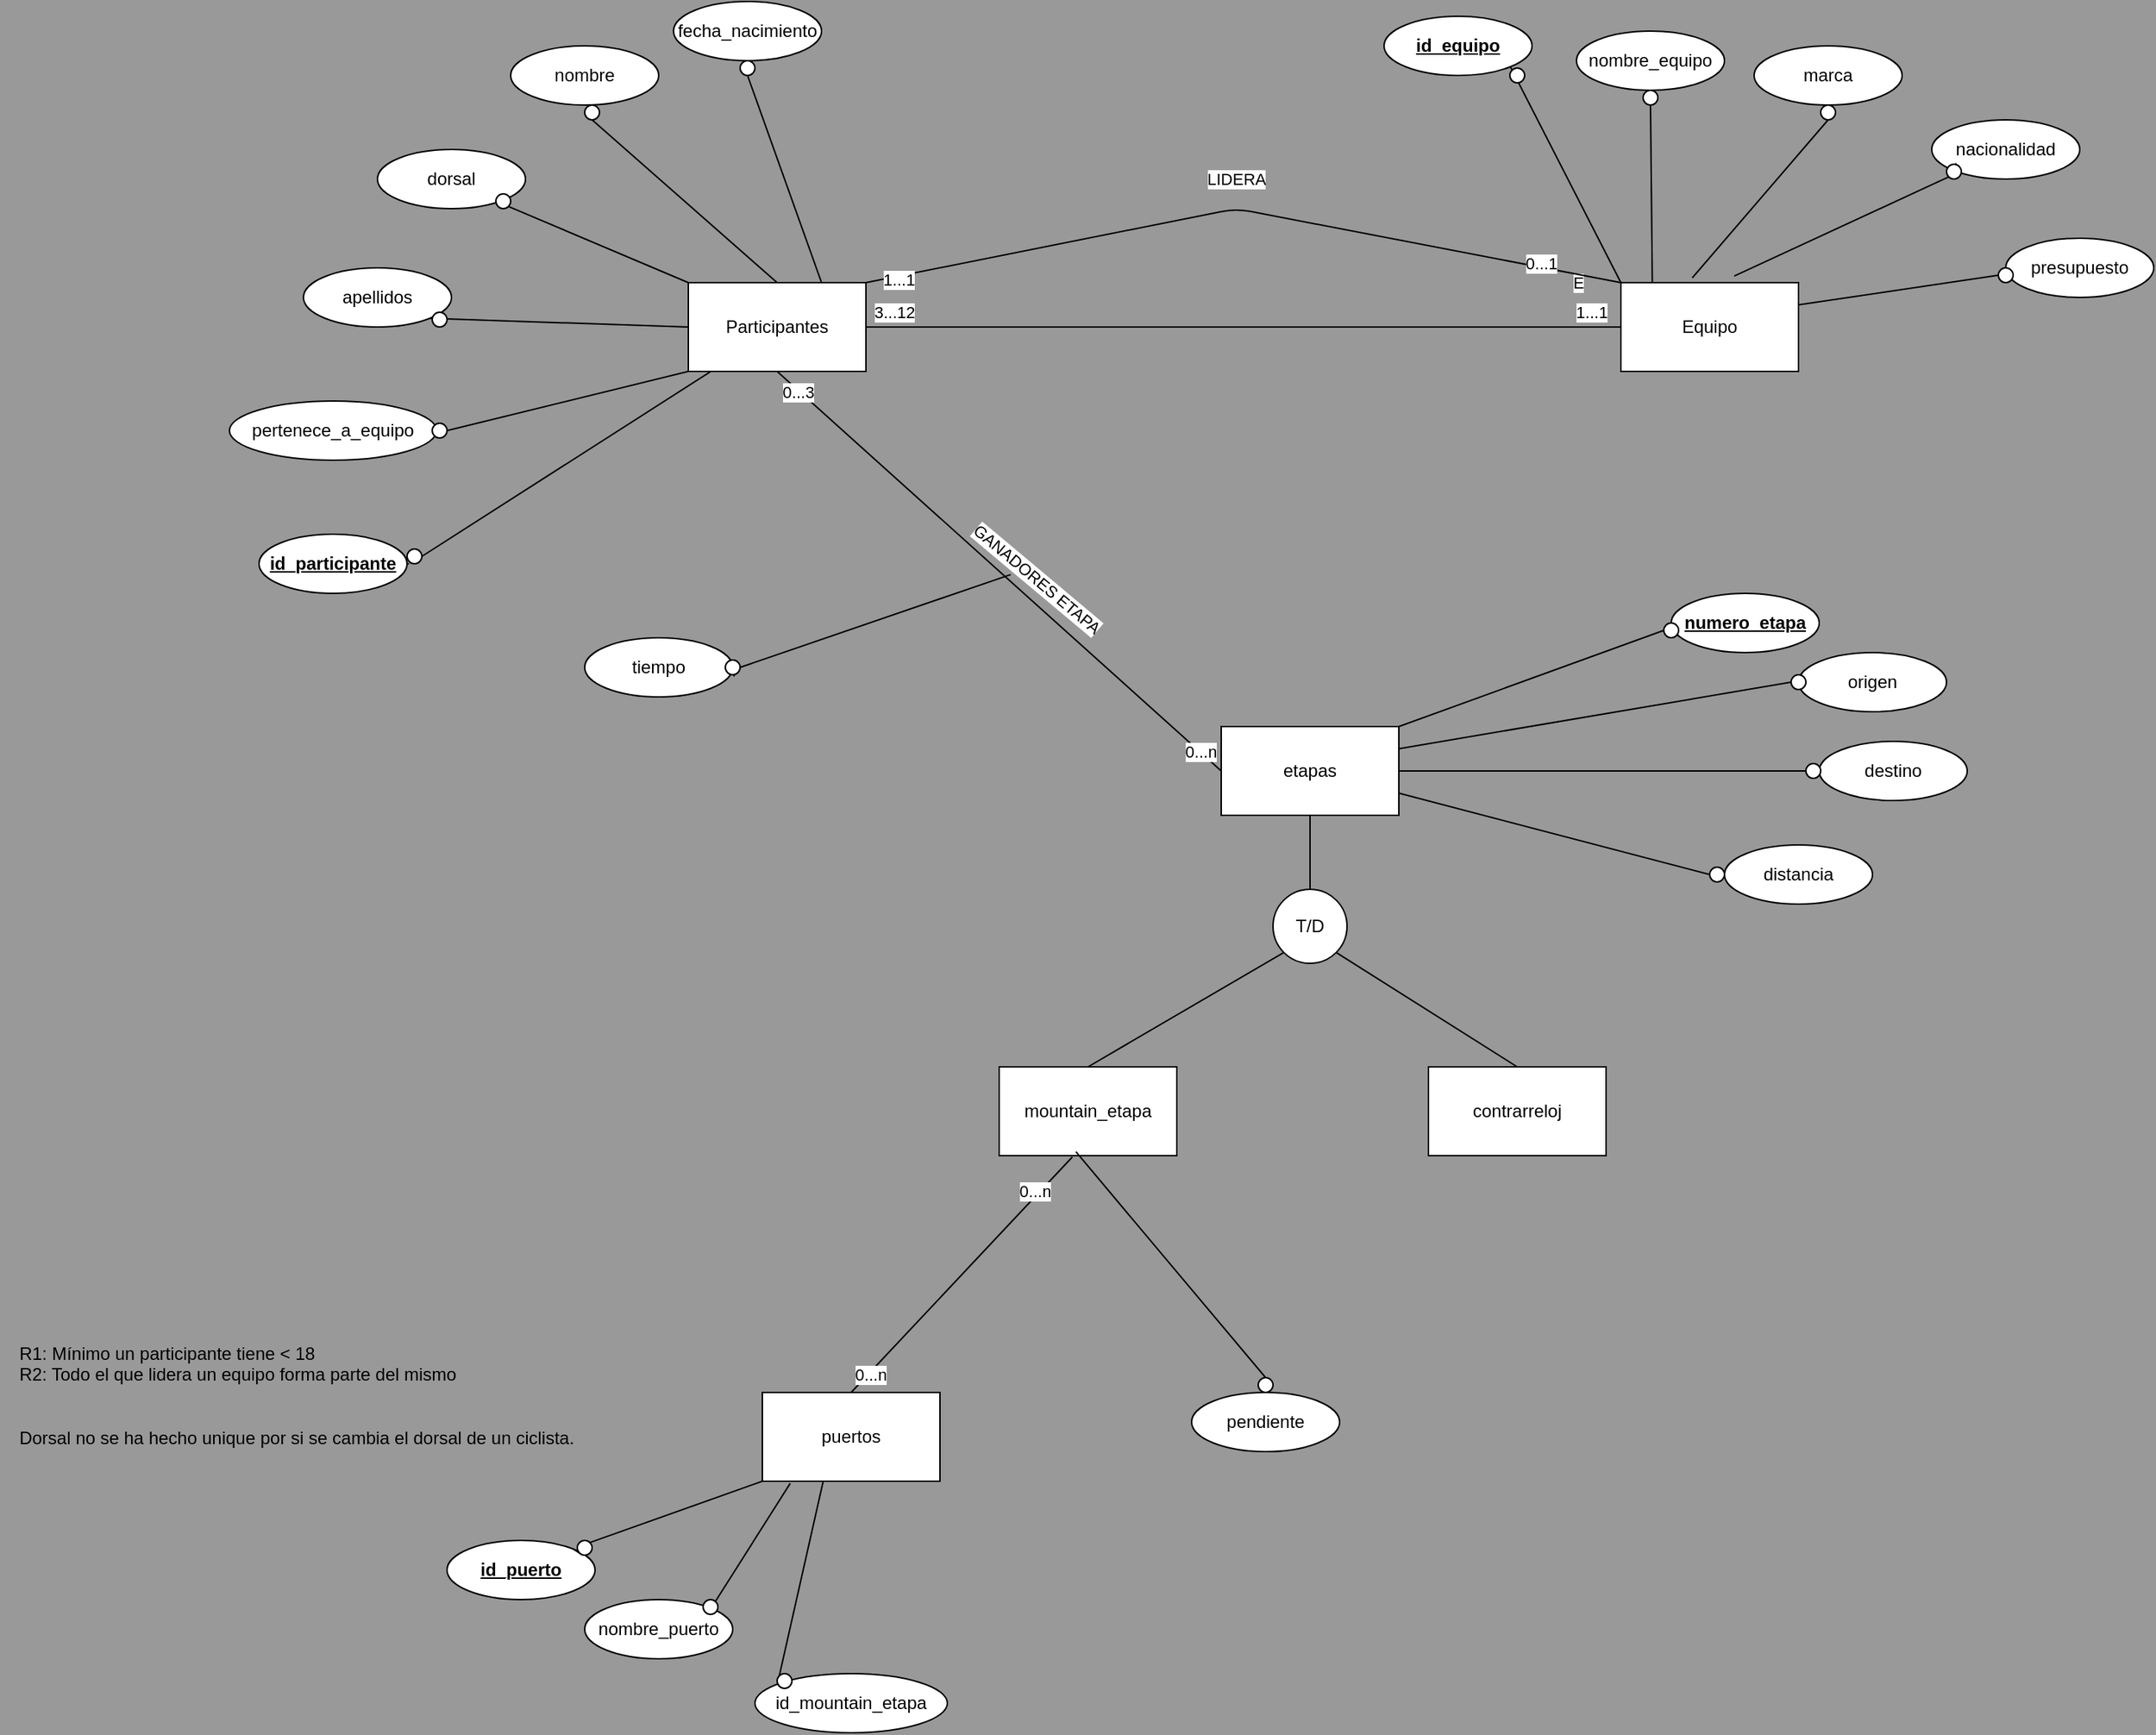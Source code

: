<mxfile>
    <diagram id="bWEQ12FyVyrEvyAU5NzH" name="Página-1">
        <mxGraphModel dx="1951" dy="1724" grid="1" gridSize="10" guides="1" tooltips="1" connect="1" arrows="1" fold="1" page="1" pageScale="1" pageWidth="827" pageHeight="1169" background="#999999" math="0" shadow="0">
            <root>
                <mxCell id="0"/>
                <mxCell id="1" parent="0"/>
                <mxCell id="56" style="edgeStyle=none;html=1;entryX=0;entryY=0.5;entryDx=0;entryDy=0;endArrow=none;endFill=0;exitX=1;exitY=0.5;exitDx=0;exitDy=0;" parent="1" source="2" target="3" edge="1">
                    <mxGeometry relative="1" as="geometry">
                        <mxPoint x="-110" y="100" as="sourcePoint"/>
                    </mxGeometry>
                </mxCell>
                <mxCell id="57" value="3...12" style="edgeLabel;html=1;align=center;verticalAlign=middle;resizable=0;points=[];" parent="56" vertex="1" connectable="0">
                    <mxGeometry x="-0.91" y="1" relative="1" as="geometry">
                        <mxPoint x="-4" y="-9" as="offset"/>
                    </mxGeometry>
                </mxCell>
                <mxCell id="59" value="1...1" style="edgeLabel;html=1;align=center;verticalAlign=middle;resizable=0;points=[];" parent="56" vertex="1" connectable="0">
                    <mxGeometry x="0.937" y="4" relative="1" as="geometry">
                        <mxPoint x="-4" y="-6" as="offset"/>
                    </mxGeometry>
                </mxCell>
                <mxCell id="70" value="E" style="edgeLabel;html=1;align=center;verticalAlign=middle;resizable=0;points=[];" parent="56" vertex="1" connectable="0">
                    <mxGeometry x="0.762" relative="1" as="geometry">
                        <mxPoint x="31" y="-30" as="offset"/>
                    </mxGeometry>
                </mxCell>
                <mxCell id="136" style="edgeStyle=none;html=1;exitX=0.5;exitY=1;exitDx=0;exitDy=0;entryX=0;entryY=0.5;entryDx=0;entryDy=0;endArrow=none;endFill=0;" edge="1" parent="1" source="2" target="4">
                    <mxGeometry relative="1" as="geometry"/>
                </mxCell>
                <mxCell id="137" value="0...3" style="edgeLabel;html=1;align=center;verticalAlign=middle;resizable=0;points=[];" vertex="1" connectable="0" parent="136">
                    <mxGeometry x="-0.902" y="-1" relative="1" as="geometry">
                        <mxPoint as="offset"/>
                    </mxGeometry>
                </mxCell>
                <mxCell id="138" value="0...n" style="edgeLabel;html=1;align=center;verticalAlign=middle;resizable=0;points=[];" vertex="1" connectable="0" parent="136">
                    <mxGeometry x="0.902" relative="1" as="geometry">
                        <mxPoint as="offset"/>
                    </mxGeometry>
                </mxCell>
                <mxCell id="146" value="GANADORES ETAPA" style="edgeLabel;html=1;align=center;verticalAlign=middle;resizable=0;points=[];rotation=40;" vertex="1" connectable="0" parent="136">
                    <mxGeometry x="0.161" y="1" relative="1" as="geometry">
                        <mxPoint y="-16" as="offset"/>
                    </mxGeometry>
                </mxCell>
                <mxCell id="142" style="edgeStyle=none;html=1;exitX=1;exitY=0;exitDx=0;exitDy=0;entryX=0;entryY=0;entryDx=0;entryDy=0;endArrow=none;endFill=0;" edge="1" parent="1" source="2" target="3">
                    <mxGeometry relative="1" as="geometry">
                        <Array as="points">
                            <mxPoint x="120" y="10"/>
                        </Array>
                    </mxGeometry>
                </mxCell>
                <mxCell id="143" value="LIDERA" style="edgeLabel;html=1;align=center;verticalAlign=middle;resizable=0;points=[];" vertex="1" connectable="0" parent="142">
                    <mxGeometry x="-0.066" y="3" relative="1" as="geometry">
                        <mxPoint x="13" y="-20" as="offset"/>
                    </mxGeometry>
                </mxCell>
                <mxCell id="144" value="1...1" style="edgeLabel;html=1;align=center;verticalAlign=middle;resizable=0;points=[];" vertex="1" connectable="0" parent="142">
                    <mxGeometry x="-0.915" y="-2" relative="1" as="geometry">
                        <mxPoint as="offset"/>
                    </mxGeometry>
                </mxCell>
                <mxCell id="145" value="0...1" style="edgeLabel;html=1;align=center;verticalAlign=middle;resizable=0;points=[];" vertex="1" connectable="0" parent="142">
                    <mxGeometry x="0.783" y="3" relative="1" as="geometry">
                        <mxPoint as="offset"/>
                    </mxGeometry>
                </mxCell>
                <mxCell id="2" value="Participantes" style="rounded=0;whiteSpace=wrap;html=1;" parent="1" vertex="1">
                    <mxGeometry x="-250" y="60" width="120" height="60" as="geometry"/>
                </mxCell>
                <mxCell id="3" value="Equipo" style="rounded=0;whiteSpace=wrap;html=1;" parent="1" vertex="1">
                    <mxGeometry x="380" y="60" width="120" height="60" as="geometry"/>
                </mxCell>
                <mxCell id="4" value="etapas" style="rounded=0;whiteSpace=wrap;html=1;" parent="1" vertex="1">
                    <mxGeometry x="110" y="360" width="120" height="60" as="geometry"/>
                </mxCell>
                <mxCell id="5" value="mountain_etapa" style="rounded=0;whiteSpace=wrap;html=1;" parent="1" vertex="1">
                    <mxGeometry x="-40" y="590" width="120" height="60" as="geometry"/>
                </mxCell>
                <mxCell id="6" value="contrarreloj" style="rounded=0;whiteSpace=wrap;html=1;" parent="1" vertex="1">
                    <mxGeometry x="250" y="590" width="120" height="60" as="geometry"/>
                </mxCell>
                <mxCell id="48" style="edgeStyle=none;html=1;exitX=1;exitY=1;exitDx=0;exitDy=0;entryX=0;entryY=0;entryDx=0;entryDy=0;endArrow=none;endFill=0;startArrow=none;" parent="1" source="80" target="2" edge="1">
                    <mxGeometry relative="1" as="geometry"/>
                </mxCell>
                <mxCell id="7" value="dorsal" style="ellipse;whiteSpace=wrap;html=1;" parent="1" vertex="1">
                    <mxGeometry x="-460" y="-30" width="100" height="40" as="geometry"/>
                </mxCell>
                <mxCell id="47" style="edgeStyle=none;html=1;exitX=0.5;exitY=1;exitDx=0;exitDy=0;entryX=0.5;entryY=0;entryDx=0;entryDy=0;endArrow=none;endFill=0;startArrow=none;" parent="1" source="82" target="2" edge="1">
                    <mxGeometry relative="1" as="geometry"/>
                </mxCell>
                <mxCell id="8" value="nombre" style="ellipse;whiteSpace=wrap;html=1;" parent="1" vertex="1">
                    <mxGeometry x="-370" y="-100" width="100" height="40" as="geometry"/>
                </mxCell>
                <mxCell id="49" style="edgeStyle=none;html=1;exitX=1;exitY=1;exitDx=0;exitDy=0;entryX=0;entryY=0.5;entryDx=0;entryDy=0;endArrow=none;endFill=0;" parent="1" source="9" target="2" edge="1">
                    <mxGeometry relative="1" as="geometry"/>
                </mxCell>
                <mxCell id="9" value="apellidos" style="ellipse;whiteSpace=wrap;html=1;" parent="1" vertex="1">
                    <mxGeometry x="-510" y="50" width="100" height="40" as="geometry"/>
                </mxCell>
                <mxCell id="46" style="edgeStyle=none;html=1;exitX=0.5;exitY=1;exitDx=0;exitDy=0;entryX=0.75;entryY=0;entryDx=0;entryDy=0;endArrow=none;endFill=0;startArrow=none;" parent="1" source="84" target="2" edge="1">
                    <mxGeometry relative="1" as="geometry"/>
                </mxCell>
                <mxCell id="10" value="fecha_nacimiento" style="ellipse;whiteSpace=wrap;html=1;" parent="1" vertex="1">
                    <mxGeometry x="-260" y="-130" width="100" height="40" as="geometry"/>
                </mxCell>
                <mxCell id="50" style="edgeStyle=none;html=1;exitX=1;exitY=0.5;exitDx=0;exitDy=0;entryX=0;entryY=1;entryDx=0;entryDy=0;endArrow=none;endFill=0;startArrow=none;" parent="1" source="77" target="2" edge="1">
                    <mxGeometry relative="1" as="geometry"/>
                </mxCell>
                <mxCell id="11" value="pertenece_a_equipo" style="ellipse;whiteSpace=wrap;html=1;" parent="1" vertex="1">
                    <mxGeometry x="-560" y="140" width="140" height="40" as="geometry"/>
                </mxCell>
                <mxCell id="41" style="edgeStyle=none;html=1;exitX=1;exitY=1;exitDx=0;exitDy=0;entryX=0;entryY=0;entryDx=0;entryDy=0;endArrow=none;endFill=0;" parent="1" source="12" target="3" edge="1">
                    <mxGeometry relative="1" as="geometry"/>
                </mxCell>
                <mxCell id="12" value="id_equipo" style="ellipse;whiteSpace=wrap;html=1;fontStyle=5" parent="1" vertex="1">
                    <mxGeometry x="220" y="-120" width="100" height="40" as="geometry"/>
                </mxCell>
                <mxCell id="43" style="edgeStyle=none;html=1;exitX=0.5;exitY=1;exitDx=0;exitDy=0;entryX=0.402;entryY=-0.054;entryDx=0;entryDy=0;entryPerimeter=0;endArrow=none;endFill=0;startArrow=none;" parent="1" source="97" target="3" edge="1">
                    <mxGeometry relative="1" as="geometry"/>
                </mxCell>
                <mxCell id="13" value="marca" style="ellipse;whiteSpace=wrap;html=1;" parent="1" vertex="1">
                    <mxGeometry x="470" y="-100" width="100" height="40" as="geometry"/>
                </mxCell>
                <mxCell id="44" style="edgeStyle=none;html=1;exitX=0;exitY=1;exitDx=0;exitDy=0;entryX=0.638;entryY=-0.074;entryDx=0;entryDy=0;entryPerimeter=0;endArrow=none;endFill=0;startArrow=none;" parent="1" source="99" target="3" edge="1">
                    <mxGeometry relative="1" as="geometry"/>
                </mxCell>
                <mxCell id="14" value="nacionalidad" style="ellipse;whiteSpace=wrap;html=1;" parent="1" vertex="1">
                    <mxGeometry x="590" y="-50" width="100" height="40" as="geometry"/>
                </mxCell>
                <mxCell id="45" style="edgeStyle=none;html=1;exitX=0;exitY=0.5;exitDx=0;exitDy=0;entryX=1;entryY=0.25;entryDx=0;entryDy=0;endArrow=none;endFill=0;startArrow=none;" parent="1" source="101" target="3" edge="1">
                    <mxGeometry relative="1" as="geometry"/>
                </mxCell>
                <mxCell id="15" value="presupuesto" style="ellipse;whiteSpace=wrap;html=1;" parent="1" vertex="1">
                    <mxGeometry x="640" y="30" width="100" height="40" as="geometry"/>
                </mxCell>
                <mxCell id="33" style="edgeStyle=none;html=1;exitX=0.5;exitY=0;exitDx=0;exitDy=0;entryX=0.412;entryY=1.015;entryDx=0;entryDy=0;entryPerimeter=0;endArrow=none;endFill=0;startArrow=none;" parent="1" source="120" target="5" edge="1">
                    <mxGeometry relative="1" as="geometry">
                        <mxPoint x="-90" y="790" as="sourcePoint"/>
                    </mxGeometry>
                </mxCell>
                <mxCell id="132" value="0...n" style="edgeLabel;html=1;align=center;verticalAlign=middle;resizable=0;points=[];" parent="33" vertex="1" connectable="0">
                    <mxGeometry x="0.69" y="3" relative="1" as="geometry">
                        <mxPoint as="offset"/>
                    </mxGeometry>
                </mxCell>
                <mxCell id="133" value="0...n" style="edgeLabel;html=1;align=center;verticalAlign=middle;resizable=0;points=[];" parent="33" vertex="1" connectable="0">
                    <mxGeometry x="-0.839" y="-1" relative="1" as="geometry">
                        <mxPoint as="offset"/>
                    </mxGeometry>
                </mxCell>
                <mxCell id="35" style="edgeStyle=none;html=1;exitX=0.5;exitY=0;exitDx=0;exitDy=0;entryX=0.432;entryY=0.956;entryDx=0;entryDy=0;entryPerimeter=0;endArrow=none;endFill=0;startArrow=none;" parent="1" source="105" target="5" edge="1">
                    <mxGeometry relative="1" as="geometry"/>
                </mxCell>
                <mxCell id="22" value="pendiente" style="ellipse;whiteSpace=wrap;html=1;" parent="1" vertex="1">
                    <mxGeometry x="90" y="810" width="100" height="40" as="geometry"/>
                </mxCell>
                <mxCell id="36" style="edgeStyle=none;html=1;exitX=0;exitY=0.5;exitDx=0;exitDy=0;entryX=1;entryY=0;entryDx=0;entryDy=0;endArrow=none;endFill=0;startArrow=none;" parent="1" source="86" target="4" edge="1">
                    <mxGeometry relative="1" as="geometry"/>
                </mxCell>
                <mxCell id="24" value="numero_etapa" style="ellipse;whiteSpace=wrap;html=1;fontStyle=5" parent="1" vertex="1">
                    <mxGeometry x="414" y="270" width="100" height="40" as="geometry"/>
                </mxCell>
                <mxCell id="37" style="edgeStyle=none;html=1;exitX=0;exitY=0.5;exitDx=0;exitDy=0;entryX=1;entryY=0.25;entryDx=0;entryDy=0;endArrow=none;endFill=0;startArrow=none;" parent="1" source="88" target="4" edge="1">
                    <mxGeometry relative="1" as="geometry"/>
                </mxCell>
                <mxCell id="25" value="origen" style="ellipse;whiteSpace=wrap;html=1;" parent="1" vertex="1">
                    <mxGeometry x="500" y="310" width="100" height="40" as="geometry"/>
                </mxCell>
                <mxCell id="38" style="edgeStyle=none;html=1;exitX=0;exitY=0.5;exitDx=0;exitDy=0;entryX=1;entryY=0.5;entryDx=0;entryDy=0;endArrow=none;endFill=0;startArrow=none;" parent="1" source="90" target="4" edge="1">
                    <mxGeometry relative="1" as="geometry"/>
                </mxCell>
                <mxCell id="26" value="destino" style="ellipse;whiteSpace=wrap;html=1;" parent="1" vertex="1">
                    <mxGeometry x="514" y="370" width="100" height="40" as="geometry"/>
                </mxCell>
                <mxCell id="39" style="edgeStyle=none;html=1;exitX=0;exitY=0.5;exitDx=0;exitDy=0;entryX=1;entryY=0.75;entryDx=0;entryDy=0;endArrow=none;endFill=0;startArrow=none;" parent="1" source="92" target="4" edge="1">
                    <mxGeometry relative="1" as="geometry"/>
                </mxCell>
                <mxCell id="27" value="distancia" style="ellipse;whiteSpace=wrap;html=1;" parent="1" vertex="1">
                    <mxGeometry x="450" y="440" width="100" height="40" as="geometry"/>
                </mxCell>
                <mxCell id="42" style="edgeStyle=none;html=1;exitX=0.5;exitY=1;exitDx=0;exitDy=0;entryX=0.177;entryY=0.005;entryDx=0;entryDy=0;entryPerimeter=0;endArrow=none;endFill=0;startArrow=none;" parent="1" source="95" target="3" edge="1">
                    <mxGeometry relative="1" as="geometry"/>
                </mxCell>
                <mxCell id="40" value="nombre_equipo" style="ellipse;whiteSpace=wrap;html=1;" parent="1" vertex="1">
                    <mxGeometry x="350" y="-110" width="100" height="40" as="geometry"/>
                </mxCell>
                <mxCell id="53" style="edgeStyle=none;html=1;exitX=0.5;exitY=0;exitDx=0;exitDy=0;entryX=0.5;entryY=1;entryDx=0;entryDy=0;endArrow=none;endFill=0;" parent="1" source="52" target="4" edge="1">
                    <mxGeometry relative="1" as="geometry"/>
                </mxCell>
                <mxCell id="54" style="edgeStyle=none;html=1;exitX=0;exitY=1;exitDx=0;exitDy=0;entryX=0.5;entryY=0;entryDx=0;entryDy=0;endArrow=none;endFill=0;" parent="1" source="52" target="5" edge="1">
                    <mxGeometry relative="1" as="geometry"/>
                </mxCell>
                <mxCell id="55" style="edgeStyle=none;html=1;exitX=1;exitY=1;exitDx=0;exitDy=0;entryX=0.5;entryY=0;entryDx=0;entryDy=0;endArrow=none;endFill=0;" parent="1" source="52" target="6" edge="1">
                    <mxGeometry relative="1" as="geometry"/>
                </mxCell>
                <mxCell id="52" value="T/D" style="ellipse;whiteSpace=wrap;html=1;aspect=fixed;" parent="1" vertex="1">
                    <mxGeometry x="145" y="470" width="50" height="50" as="geometry"/>
                </mxCell>
                <mxCell id="61" style="edgeStyle=none;html=1;exitX=1;exitY=0.5;exitDx=0;exitDy=0;entryX=0.123;entryY=1.005;entryDx=0;entryDy=0;entryPerimeter=0;endArrow=none;endFill=0;startArrow=none;" parent="1" source="75" target="2" edge="1">
                    <mxGeometry relative="1" as="geometry"/>
                </mxCell>
                <mxCell id="60" value="id_participante" style="ellipse;whiteSpace=wrap;html=1;fontStyle=5" parent="1" vertex="1">
                    <mxGeometry x="-540" y="230" width="100" height="40" as="geometry"/>
                </mxCell>
                <mxCell id="62" value="&lt;br&gt;&lt;div style=&quot;text-align: left;&quot;&gt;R1: Mínimo un participante tiene &amp;lt; 18&amp;nbsp;&lt;/div&gt;&lt;div style=&quot;text-align: left;&quot;&gt;R2: Todo el que lidera un equipo forma parte del mismo&lt;/div&gt;&lt;div style=&quot;text-align: left;&quot;&gt;&lt;br&gt;&lt;/div&gt;&lt;div style=&quot;text-align: left;&quot;&gt;&lt;br&gt;&lt;/div&gt;&lt;div style=&quot;text-align: left;&quot;&gt;Dorsal no se ha hecho unique por si se cambia el dorsal de un ciclista.&lt;/div&gt;" style="text;html=1;align=center;verticalAlign=middle;resizable=0;points=[];autosize=1;strokeColor=none;fillColor=none;" parent="1" vertex="1">
                    <mxGeometry x="-715" y="755" width="400" height="100" as="geometry"/>
                </mxCell>
                <mxCell id="63" value="tiempo" style="ellipse;whiteSpace=wrap;html=1;" parent="1" vertex="1">
                    <mxGeometry x="-320" y="300" width="100" height="40" as="geometry"/>
                </mxCell>
                <mxCell id="74" value="" style="edgeStyle=none;html=1;exitX=1;exitY=0.5;exitDx=0;exitDy=0;entryX=0.59;entryY=1.118;entryDx=0;entryDy=0;endArrow=none;endFill=0;entryPerimeter=0;startArrow=none;" parent="1" source="73" edge="1">
                    <mxGeometry relative="1" as="geometry">
                        <mxPoint x="-360.0" y="410" as="sourcePoint"/>
                        <mxPoint x="-32.265" y="257.302" as="targetPoint"/>
                    </mxGeometry>
                </mxCell>
                <mxCell id="76" value="" style="edgeStyle=none;html=1;exitX=1;exitY=0.5;exitDx=0;exitDy=0;entryX=0.123;entryY=1.005;entryDx=0;entryDy=0;entryPerimeter=0;endArrow=none;endFill=0;" parent="1" source="60" target="75" edge="1">
                    <mxGeometry relative="1" as="geometry">
                        <mxPoint x="-440.0" y="250" as="sourcePoint"/>
                        <mxPoint x="-235.24" y="120.3" as="targetPoint"/>
                    </mxGeometry>
                </mxCell>
                <mxCell id="75" value="" style="ellipse;whiteSpace=wrap;html=1;aspect=fixed;" parent="1" vertex="1">
                    <mxGeometry x="-440" y="240" width="10" height="10" as="geometry"/>
                </mxCell>
                <mxCell id="78" value="" style="edgeStyle=none;html=1;exitX=1;exitY=0.5;exitDx=0;exitDy=0;entryX=0;entryY=1;entryDx=0;entryDy=0;endArrow=none;endFill=0;" parent="1" source="11" target="77" edge="1">
                    <mxGeometry relative="1" as="geometry">
                        <mxPoint x="-420" y="160" as="sourcePoint"/>
                        <mxPoint x="-250" y="120" as="targetPoint"/>
                    </mxGeometry>
                </mxCell>
                <mxCell id="77" value="" style="ellipse;whiteSpace=wrap;html=1;aspect=fixed;" parent="1" vertex="1">
                    <mxGeometry x="-423" y="155" width="10" height="10" as="geometry"/>
                </mxCell>
                <mxCell id="79" value="" style="ellipse;whiteSpace=wrap;html=1;aspect=fixed;" parent="1" vertex="1">
                    <mxGeometry x="-423" y="80" width="10" height="10" as="geometry"/>
                </mxCell>
                <mxCell id="81" value="" style="edgeStyle=none;html=1;exitX=1;exitY=1;exitDx=0;exitDy=0;entryX=0;entryY=0;entryDx=0;entryDy=0;endArrow=none;endFill=0;" parent="1" source="7" target="80" edge="1">
                    <mxGeometry relative="1" as="geometry">
                        <mxPoint x="-374.799" y="4.204" as="sourcePoint"/>
                        <mxPoint x="-250" y="60" as="targetPoint"/>
                    </mxGeometry>
                </mxCell>
                <mxCell id="80" value="" style="ellipse;whiteSpace=wrap;html=1;aspect=fixed;" parent="1" vertex="1">
                    <mxGeometry x="-380" width="10" height="10" as="geometry"/>
                </mxCell>
                <mxCell id="83" value="" style="edgeStyle=none;html=1;exitX=0.5;exitY=1;exitDx=0;exitDy=0;entryX=0.5;entryY=0;entryDx=0;entryDy=0;endArrow=none;endFill=0;" parent="1" source="8" target="82" edge="1">
                    <mxGeometry relative="1" as="geometry">
                        <mxPoint x="-320" y="-60" as="sourcePoint"/>
                        <mxPoint x="-190" y="60" as="targetPoint"/>
                    </mxGeometry>
                </mxCell>
                <mxCell id="82" value="" style="ellipse;whiteSpace=wrap;html=1;aspect=fixed;" parent="1" vertex="1">
                    <mxGeometry x="-320" y="-60" width="10" height="10" as="geometry"/>
                </mxCell>
                <mxCell id="85" value="" style="edgeStyle=none;html=1;exitX=0.5;exitY=1;exitDx=0;exitDy=0;entryX=0.75;entryY=0;entryDx=0;entryDy=0;endArrow=none;endFill=0;" parent="1" source="10" target="84" edge="1">
                    <mxGeometry relative="1" as="geometry">
                        <mxPoint x="-210" y="-90" as="sourcePoint"/>
                        <mxPoint x="-160" y="60" as="targetPoint"/>
                    </mxGeometry>
                </mxCell>
                <mxCell id="84" value="" style="ellipse;whiteSpace=wrap;html=1;aspect=fixed;" parent="1" vertex="1">
                    <mxGeometry x="-215" y="-90" width="10" height="10" as="geometry"/>
                </mxCell>
                <mxCell id="87" value="" style="edgeStyle=none;html=1;exitX=0;exitY=0.5;exitDx=0;exitDy=0;entryX=1;entryY=0;entryDx=0;entryDy=0;endArrow=none;endFill=0;" parent="1" source="24" target="86" edge="1">
                    <mxGeometry relative="1" as="geometry">
                        <mxPoint x="414" y="290" as="sourcePoint"/>
                        <mxPoint x="230" y="360" as="targetPoint"/>
                    </mxGeometry>
                </mxCell>
                <mxCell id="86" value="" style="ellipse;whiteSpace=wrap;html=1;aspect=fixed;" parent="1" vertex="1">
                    <mxGeometry x="409" y="290" width="10" height="10" as="geometry"/>
                </mxCell>
                <mxCell id="89" value="" style="edgeStyle=none;html=1;exitX=0;exitY=0.5;exitDx=0;exitDy=0;entryX=1;entryY=0.25;entryDx=0;entryDy=0;endArrow=none;endFill=0;" parent="1" source="25" target="88" edge="1">
                    <mxGeometry relative="1" as="geometry">
                        <mxPoint x="500" y="330" as="sourcePoint"/>
                        <mxPoint x="230" y="375" as="targetPoint"/>
                    </mxGeometry>
                </mxCell>
                <mxCell id="88" value="" style="ellipse;whiteSpace=wrap;html=1;aspect=fixed;" parent="1" vertex="1">
                    <mxGeometry x="495" y="325" width="10" height="10" as="geometry"/>
                </mxCell>
                <mxCell id="91" value="" style="edgeStyle=none;html=1;exitX=0;exitY=0.5;exitDx=0;exitDy=0;entryX=1;entryY=0.5;entryDx=0;entryDy=0;endArrow=none;endFill=0;" parent="1" source="26" target="90" edge="1">
                    <mxGeometry relative="1" as="geometry">
                        <mxPoint x="514" y="390" as="sourcePoint"/>
                        <mxPoint x="230" y="390" as="targetPoint"/>
                    </mxGeometry>
                </mxCell>
                <mxCell id="90" value="" style="ellipse;whiteSpace=wrap;html=1;aspect=fixed;" parent="1" vertex="1">
                    <mxGeometry x="505" y="385" width="10" height="10" as="geometry"/>
                </mxCell>
                <mxCell id="93" value="" style="edgeStyle=none;html=1;exitX=0;exitY=0.5;exitDx=0;exitDy=0;entryX=1;entryY=0.75;entryDx=0;entryDy=0;endArrow=none;endFill=0;" parent="1" source="27" target="92" edge="1">
                    <mxGeometry relative="1" as="geometry">
                        <mxPoint x="450" y="460" as="sourcePoint"/>
                        <mxPoint x="230" y="405" as="targetPoint"/>
                    </mxGeometry>
                </mxCell>
                <mxCell id="92" value="" style="ellipse;whiteSpace=wrap;html=1;aspect=fixed;" parent="1" vertex="1">
                    <mxGeometry x="440" y="455" width="10" height="10" as="geometry"/>
                </mxCell>
                <mxCell id="94" value="" style="ellipse;whiteSpace=wrap;html=1;aspect=fixed;" parent="1" vertex="1">
                    <mxGeometry x="305" y="-85" width="10" height="10" as="geometry"/>
                </mxCell>
                <mxCell id="96" value="" style="edgeStyle=none;html=1;exitX=0.5;exitY=1;exitDx=0;exitDy=0;entryX=0.177;entryY=0.005;entryDx=0;entryDy=0;entryPerimeter=0;endArrow=none;endFill=0;" parent="1" source="40" target="95" edge="1">
                    <mxGeometry relative="1" as="geometry">
                        <mxPoint x="400" y="-70" as="sourcePoint"/>
                        <mxPoint x="401.24" y="60.3" as="targetPoint"/>
                    </mxGeometry>
                </mxCell>
                <mxCell id="95" value="" style="ellipse;whiteSpace=wrap;html=1;aspect=fixed;" parent="1" vertex="1">
                    <mxGeometry x="395" y="-70" width="10" height="10" as="geometry"/>
                </mxCell>
                <mxCell id="98" value="" style="edgeStyle=none;html=1;exitX=0.5;exitY=1;exitDx=0;exitDy=0;entryX=0.402;entryY=-0.054;entryDx=0;entryDy=0;entryPerimeter=0;endArrow=none;endFill=0;" parent="1" source="13" target="97" edge="1">
                    <mxGeometry relative="1" as="geometry">
                        <mxPoint x="520" y="-60" as="sourcePoint"/>
                        <mxPoint x="428.24" y="56.76" as="targetPoint"/>
                    </mxGeometry>
                </mxCell>
                <mxCell id="97" value="" style="ellipse;whiteSpace=wrap;html=1;aspect=fixed;" parent="1" vertex="1">
                    <mxGeometry x="515" y="-60" width="10" height="10" as="geometry"/>
                </mxCell>
                <mxCell id="100" value="" style="edgeStyle=none;html=1;exitX=0;exitY=1;exitDx=0;exitDy=0;entryX=0.638;entryY=-0.074;entryDx=0;entryDy=0;entryPerimeter=0;endArrow=none;endFill=0;" parent="1" source="14" target="99" edge="1">
                    <mxGeometry relative="1" as="geometry">
                        <mxPoint x="604.645" y="-15.858" as="sourcePoint"/>
                        <mxPoint x="456.56" y="55.56" as="targetPoint"/>
                    </mxGeometry>
                </mxCell>
                <mxCell id="99" value="" style="ellipse;whiteSpace=wrap;html=1;aspect=fixed;" parent="1" vertex="1">
                    <mxGeometry x="600" y="-20" width="10" height="10" as="geometry"/>
                </mxCell>
                <mxCell id="102" value="" style="edgeStyle=none;html=1;exitX=0;exitY=0.5;exitDx=0;exitDy=0;entryX=1;entryY=0.25;entryDx=0;entryDy=0;endArrow=none;endFill=0;" parent="1" source="15" target="101" edge="1">
                    <mxGeometry relative="1" as="geometry">
                        <mxPoint x="640" y="50" as="sourcePoint"/>
                        <mxPoint x="500" y="75" as="targetPoint"/>
                    </mxGeometry>
                </mxCell>
                <mxCell id="101" value="" style="ellipse;whiteSpace=wrap;html=1;aspect=fixed;" parent="1" vertex="1">
                    <mxGeometry x="635" y="50" width="10" height="10" as="geometry"/>
                </mxCell>
                <mxCell id="104" value="" style="edgeStyle=none;html=1;exitX=0.5;exitY=0;exitDx=0;exitDy=0;entryX=0.412;entryY=1.015;entryDx=0;entryDy=0;entryPerimeter=0;endArrow=none;endFill=0;" parent="1" edge="1">
                    <mxGeometry relative="1" as="geometry">
                        <mxPoint x="-90" y="800" as="sourcePoint"/>
                        <mxPoint x="-90.88" y="800.15" as="targetPoint"/>
                    </mxGeometry>
                </mxCell>
                <mxCell id="107" value="" style="edgeStyle=none;html=1;exitX=0.5;exitY=0;exitDx=0;exitDy=0;entryX=0.432;entryY=0.956;entryDx=0;entryDy=0;entryPerimeter=0;endArrow=none;endFill=0;" parent="1" source="22" target="105" edge="1">
                    <mxGeometry relative="1" as="geometry">
                        <mxPoint x="40" y="830" as="sourcePoint"/>
                        <mxPoint x="11.84" y="647.36" as="targetPoint"/>
                    </mxGeometry>
                </mxCell>
                <mxCell id="105" value="" style="ellipse;whiteSpace=wrap;html=1;aspect=fixed;" parent="1" vertex="1">
                    <mxGeometry x="135" y="800" width="10" height="10" as="geometry"/>
                </mxCell>
                <mxCell id="120" value="puertos" style="rounded=0;whiteSpace=wrap;html=1;" parent="1" vertex="1">
                    <mxGeometry x="-200" y="810" width="120" height="60" as="geometry"/>
                </mxCell>
                <mxCell id="122" style="edgeStyle=none;html=1;exitX=1;exitY=0;exitDx=0;exitDy=0;entryX=0.157;entryY=1.024;entryDx=0;entryDy=0;endArrow=none;endFill=0;entryPerimeter=0;" parent="1" source="121" target="120" edge="1">
                    <mxGeometry relative="1" as="geometry"/>
                </mxCell>
                <mxCell id="121" value="nombre_puerto" style="ellipse;whiteSpace=wrap;html=1;" parent="1" vertex="1">
                    <mxGeometry x="-320" y="950" width="100" height="40" as="geometry"/>
                </mxCell>
                <mxCell id="124" style="edgeStyle=none;html=1;exitX=1;exitY=0;exitDx=0;exitDy=0;entryX=0;entryY=1;entryDx=0;entryDy=0;endArrow=none;endFill=0;startArrow=none;" parent="1" source="130" target="120" edge="1">
                    <mxGeometry relative="1" as="geometry"/>
                </mxCell>
                <mxCell id="123" value="id_puerto" style="ellipse;whiteSpace=wrap;html=1;fontStyle=5" parent="1" vertex="1">
                    <mxGeometry x="-413" y="910" width="100" height="40" as="geometry"/>
                </mxCell>
                <mxCell id="126" style="edgeStyle=none;html=1;exitX=0;exitY=0;exitDx=0;exitDy=0;entryX=0.342;entryY=1.006;entryDx=0;entryDy=0;endArrow=none;endFill=0;startArrow=none;entryPerimeter=0;" parent="1" source="127" target="120" edge="1">
                    <mxGeometry relative="1" as="geometry"/>
                </mxCell>
                <mxCell id="125" value="id_mountain_etapa" style="ellipse;whiteSpace=wrap;html=1;" parent="1" vertex="1">
                    <mxGeometry x="-205" y="1000" width="130" height="40" as="geometry"/>
                </mxCell>
                <mxCell id="128" value="" style="edgeStyle=none;html=1;exitX=0;exitY=0;exitDx=0;exitDy=0;entryX=0;entryY=1;entryDx=0;entryDy=0;endArrow=none;endFill=0;" parent="1" source="125" target="127" edge="1">
                    <mxGeometry relative="1" as="geometry">
                        <mxPoint x="-185.68" y="1005.772" as="sourcePoint"/>
                        <mxPoint x="-200" y="870.0" as="targetPoint"/>
                    </mxGeometry>
                </mxCell>
                <mxCell id="127" value="" style="ellipse;whiteSpace=wrap;html=1;aspect=fixed;" parent="1" vertex="1">
                    <mxGeometry x="-190" y="1000" width="10" height="10" as="geometry"/>
                </mxCell>
                <mxCell id="129" value="" style="ellipse;whiteSpace=wrap;html=1;aspect=fixed;" parent="1" vertex="1">
                    <mxGeometry x="-240" y="950" width="10" height="10" as="geometry"/>
                </mxCell>
                <mxCell id="131" value="" style="edgeStyle=none;html=1;exitX=1;exitY=0;exitDx=0;exitDy=0;entryX=0;entryY=1;entryDx=0;entryDy=0;endArrow=none;endFill=0;" parent="1" source="123" target="130" edge="1">
                    <mxGeometry relative="1" as="geometry">
                        <mxPoint x="-327.832" y="915.783" as="sourcePoint"/>
                        <mxPoint x="-200" y="870.0" as="targetPoint"/>
                    </mxGeometry>
                </mxCell>
                <mxCell id="130" value="" style="ellipse;whiteSpace=wrap;html=1;aspect=fixed;" parent="1" vertex="1">
                    <mxGeometry x="-325" y="910" width="10" height="10" as="geometry"/>
                </mxCell>
                <mxCell id="141" value="" style="edgeStyle=none;html=1;exitX=1;exitY=0.5;exitDx=0;exitDy=0;entryX=0.59;entryY=1.118;entryDx=0;entryDy=0;endArrow=none;endFill=0;entryPerimeter=0;" edge="1" parent="1" source="63" target="73">
                    <mxGeometry relative="1" as="geometry">
                        <mxPoint x="-220.0" y="320.0" as="sourcePoint"/>
                        <mxPoint x="-35.023" y="254.988" as="targetPoint"/>
                    </mxGeometry>
                </mxCell>
                <mxCell id="73" value="" style="ellipse;whiteSpace=wrap;html=1;aspect=fixed;" parent="1" vertex="1">
                    <mxGeometry x="-225" y="315" width="10" height="10" as="geometry"/>
                </mxCell>
            </root>
        </mxGraphModel>
    </diagram>
</mxfile>